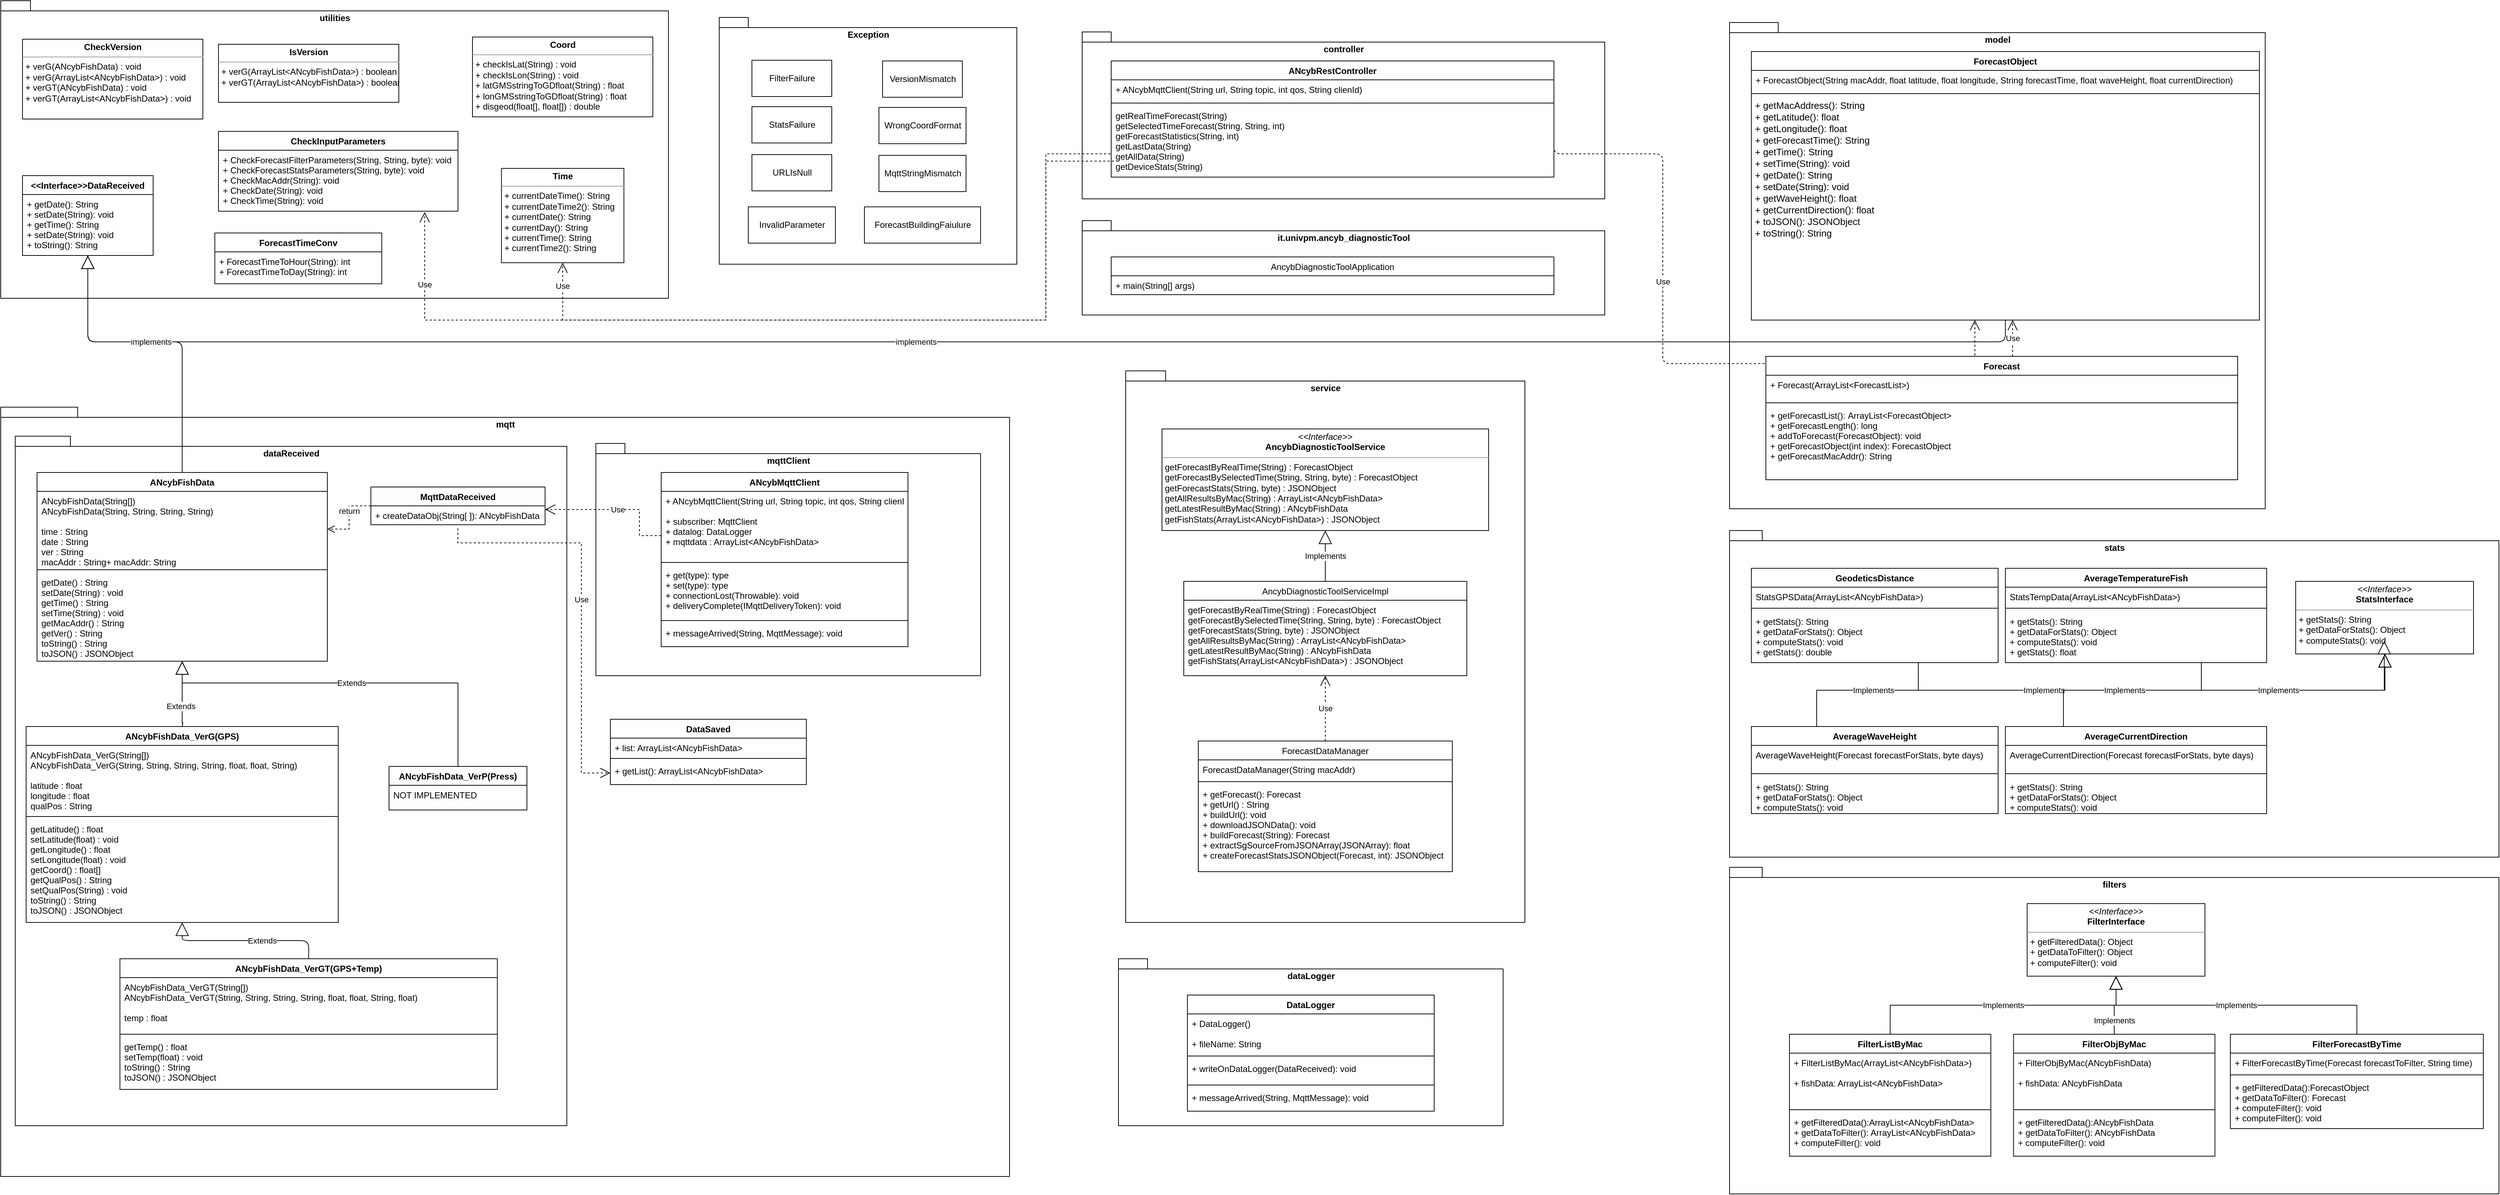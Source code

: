 <mxfile version="16.0.2" type="device"><diagram id="C5RBs43oDa-KdzZeNtuy" name="Page-1"><mxGraphModel dx="2324" dy="1165" grid="1" gridSize="10" guides="1" tooltips="1" connect="1" arrows="1" fold="1" page="1" pageScale="1" pageWidth="2336" pageHeight="1654" math="0" shadow="0"><root><mxCell id="WIyWlLk6GJQsqaUBKTNV-0"/><mxCell id="WIyWlLk6GJQsqaUBKTNV-1" parent="WIyWlLk6GJQsqaUBKTNV-0"/><mxCell id="9TTTzWUSUJf_JjZ-lox_-0" value="mqtt" style="shape=folder;fontStyle=1;spacingTop=10;tabWidth=40;tabHeight=14;tabPosition=left;html=1;align=center;verticalAlign=top;" parent="WIyWlLk6GJQsqaUBKTNV-1" vertex="1"><mxGeometry x="20" y="570" width="1390" height="1060" as="geometry"/></mxCell><mxCell id="3BHlE7sxE0ALU3HnH_fy-0" value="utilities" style="shape=folder;fontStyle=1;spacingTop=10;tabWidth=40;tabHeight=14;tabPosition=left;html=1;align=center;verticalAlign=top;" parent="WIyWlLk6GJQsqaUBKTNV-1" vertex="1"><mxGeometry x="20" y="10" width="920" height="410" as="geometry"/></mxCell><mxCell id="3BHlE7sxE0ALU3HnH_fy-8" value="dataReceived" style="shape=folder;fontStyle=1;spacingTop=10;tabWidth=40;tabHeight=14;tabPosition=left;html=1;align=center;verticalAlign=top;" parent="WIyWlLk6GJQsqaUBKTNV-1" vertex="1"><mxGeometry x="40" y="610" width="760" height="950" as="geometry"/></mxCell><mxCell id="3BHlE7sxE0ALU3HnH_fy-9" value="ANcybFishData_VerG(GPS)" style="swimlane;fontStyle=1;align=center;verticalAlign=top;childLayout=stackLayout;horizontal=1;startSize=26;horizontalStack=0;resizeParent=1;resizeParentMax=0;resizeLast=0;collapsible=1;marginBottom=0;" parent="WIyWlLk6GJQsqaUBKTNV-1" vertex="1"><mxGeometry x="55" y="1010" width="430" height="270" as="geometry"/></mxCell><mxCell id="3BHlE7sxE0ALU3HnH_fy-10" value="ANcybFishData_VerG(String[])&#10;ANcybFishData_VerG(String, String, String, String, float, float, String)&#10;&#10;latitude : float&#10;longitude : float&#10;qualPos : String" style="text;strokeColor=none;fillColor=none;align=left;verticalAlign=top;spacingLeft=4;spacingRight=4;overflow=hidden;rotatable=0;points=[[0,0.5],[1,0.5]];portConstraint=eastwest;" parent="3BHlE7sxE0ALU3HnH_fy-9" vertex="1"><mxGeometry y="26" width="430" height="94" as="geometry"/></mxCell><mxCell id="3BHlE7sxE0ALU3HnH_fy-11" value="" style="line;strokeWidth=1;fillColor=none;align=left;verticalAlign=middle;spacingTop=-1;spacingLeft=3;spacingRight=3;rotatable=0;labelPosition=right;points=[];portConstraint=eastwest;" parent="3BHlE7sxE0ALU3HnH_fy-9" vertex="1"><mxGeometry y="120" width="430" height="8" as="geometry"/></mxCell><mxCell id="3BHlE7sxE0ALU3HnH_fy-12" value="getLatitude() : float&#10;setLatitude(float) : void&#10;getLongitude() : float&#10;setLongitude(float) : void&#10;getCoord() : float[]&#10;getQualPos() : String&#10;setQualPos(String) : void&#10;toString() : String&#10;toJSON() : JSONObject" style="text;strokeColor=none;fillColor=none;align=left;verticalAlign=top;spacingLeft=4;spacingRight=4;overflow=hidden;rotatable=0;points=[[0,0.5],[1,0.5]];portConstraint=eastwest;" parent="3BHlE7sxE0ALU3HnH_fy-9" vertex="1"><mxGeometry y="128" width="430" height="142" as="geometry"/></mxCell><mxCell id="3BHlE7sxE0ALU3HnH_fy-20" value="Extends" style="endArrow=block;endSize=16;endFill=0;html=1;rounded=0;exitX=0.5;exitY=0;exitDx=0;exitDy=0;edgeStyle=orthogonalEdgeStyle;" parent="WIyWlLk6GJQsqaUBKTNV-1" source="3BHlE7sxE0ALU3HnH_fy-9" target="3BHlE7sxE0ALU3HnH_fy-15" edge="1"><mxGeometry x="-0.337" y="2" width="160" relative="1" as="geometry"><mxPoint x="330" y="830" as="sourcePoint"/><mxPoint x="490" y="830" as="targetPoint"/><mxPoint as="offset"/><Array as="points"><mxPoint x="271" y="1005"/><mxPoint x="270" y="1005"/></Array></mxGeometry></mxCell><mxCell id="3BHlE7sxE0ALU3HnH_fy-21" value="ANcybFishData_VerP(Press)" style="swimlane;fontStyle=1;align=center;verticalAlign=top;childLayout=stackLayout;horizontal=1;startSize=26;horizontalStack=0;resizeParent=1;resizeParentMax=0;resizeLast=0;collapsible=1;marginBottom=0;" parent="WIyWlLk6GJQsqaUBKTNV-1" vertex="1"><mxGeometry x="555" y="1065" width="190" height="60" as="geometry"/></mxCell><mxCell id="3BHlE7sxE0ALU3HnH_fy-22" value="NOT IMPLEMENTED" style="text;strokeColor=none;fillColor=none;align=left;verticalAlign=top;spacingLeft=4;spacingRight=4;overflow=hidden;rotatable=0;points=[[0,0.5],[1,0.5]];portConstraint=eastwest;" parent="3BHlE7sxE0ALU3HnH_fy-21" vertex="1"><mxGeometry y="26" width="190" height="34" as="geometry"/></mxCell><mxCell id="3BHlE7sxE0ALU3HnH_fy-26" value="mqttClient" style="shape=folder;fontStyle=1;spacingTop=10;tabWidth=40;tabHeight=14;tabPosition=left;html=1;align=center;verticalAlign=top;" parent="WIyWlLk6GJQsqaUBKTNV-1" vertex="1"><mxGeometry x="840" y="620" width="530" height="320" as="geometry"/></mxCell><mxCell id="3BHlE7sxE0ALU3HnH_fy-27" value="ANcybMqttClient" style="swimlane;fontStyle=1;align=center;verticalAlign=top;childLayout=stackLayout;horizontal=1;startSize=26;horizontalStack=0;resizeParent=1;resizeParentMax=0;resizeLast=0;collapsible=1;marginBottom=0;" parent="WIyWlLk6GJQsqaUBKTNV-1" vertex="1"><mxGeometry x="930" y="660" width="340" height="240" as="geometry"/></mxCell><mxCell id="3BHlE7sxE0ALU3HnH_fy-91" value="+ ANcybMqttClient(String url, String topic, int qos, String clienId)" style="text;strokeColor=none;fillColor=none;align=left;verticalAlign=top;spacingLeft=4;spacingRight=4;overflow=hidden;rotatable=0;points=[[0,0.5],[1,0.5]];portConstraint=eastwest;" parent="3BHlE7sxE0ALU3HnH_fy-27" vertex="1"><mxGeometry y="26" width="340" height="28" as="geometry"/></mxCell><mxCell id="3BHlE7sxE0ALU3HnH_fy-28" value="+ subscriber: MqttClient&#10;+ datalog: DataLogger&#10;+ mqttdata : ArrayList&lt;ANcybFishData&gt;" style="text;strokeColor=none;fillColor=none;align=left;verticalAlign=top;spacingLeft=4;spacingRight=4;overflow=hidden;rotatable=0;points=[[0,0.5],[1,0.5]];portConstraint=eastwest;" parent="3BHlE7sxE0ALU3HnH_fy-27" vertex="1"><mxGeometry y="54" width="340" height="66" as="geometry"/></mxCell><mxCell id="3BHlE7sxE0ALU3HnH_fy-29" value="" style="line;strokeWidth=1;fillColor=none;align=left;verticalAlign=middle;spacingTop=-1;spacingLeft=3;spacingRight=3;rotatable=0;labelPosition=right;points=[];portConstraint=eastwest;" parent="3BHlE7sxE0ALU3HnH_fy-27" vertex="1"><mxGeometry y="120" width="340" height="8" as="geometry"/></mxCell><mxCell id="3BHlE7sxE0ALU3HnH_fy-30" value="+ get(type): type&#10;+ set(type): type&#10;+ connectionLost(Throwable): void&#10;+ deliveryComplete(IMqttDeliveryToken): void" style="text;strokeColor=none;fillColor=none;align=left;verticalAlign=top;spacingLeft=4;spacingRight=4;overflow=hidden;rotatable=0;points=[[0,0.5],[1,0.5]];portConstraint=eastwest;" parent="3BHlE7sxE0ALU3HnH_fy-27" vertex="1"><mxGeometry y="128" width="340" height="72" as="geometry"/></mxCell><mxCell id="3BHlE7sxE0ALU3HnH_fy-89" value="" style="line;strokeWidth=1;fillColor=none;align=left;verticalAlign=middle;spacingTop=-1;spacingLeft=3;spacingRight=3;rotatable=0;labelPosition=right;points=[];portConstraint=eastwest;" parent="3BHlE7sxE0ALU3HnH_fy-27" vertex="1"><mxGeometry y="200" width="340" height="8" as="geometry"/></mxCell><mxCell id="3BHlE7sxE0ALU3HnH_fy-88" value="+ messageArrived(String, MqttMessage): void" style="text;strokeColor=none;fillColor=none;align=left;verticalAlign=top;spacingLeft=4;spacingRight=4;overflow=hidden;rotatable=0;points=[[0,0.5],[1,0.5]];portConstraint=eastwest;" parent="3BHlE7sxE0ALU3HnH_fy-27" vertex="1"><mxGeometry y="208" width="340" height="32" as="geometry"/></mxCell><mxCell id="3BHlE7sxE0ALU3HnH_fy-41" value="Extends" style="endArrow=block;endSize=16;endFill=0;html=1;rounded=0;exitX=0.5;exitY=0;exitDx=0;exitDy=0;edgeStyle=orthogonalEdgeStyle;jumpStyle=none;" parent="WIyWlLk6GJQsqaUBKTNV-1" source="3BHlE7sxE0ALU3HnH_fy-21" target="3BHlE7sxE0ALU3HnH_fy-15" edge="1"><mxGeometry width="160" relative="1" as="geometry"><mxPoint x="150" y="880" as="sourcePoint"/><mxPoint x="140" y="700" as="targetPoint"/><mxPoint as="offset"/><Array as="points"><mxPoint x="650" y="950"/><mxPoint x="270" y="950"/></Array></mxGeometry></mxCell><mxCell id="3BHlE7sxE0ALU3HnH_fy-51" value="MqttDataReceived" style="swimlane;fontStyle=1;align=center;verticalAlign=top;childLayout=stackLayout;horizontal=1;startSize=26;horizontalStack=0;resizeParent=1;resizeParentMax=0;resizeLast=0;collapsible=1;marginBottom=0;" parent="WIyWlLk6GJQsqaUBKTNV-1" vertex="1"><mxGeometry x="530" y="680" width="240" height="52" as="geometry"/></mxCell><mxCell id="3BHlE7sxE0ALU3HnH_fy-54" value="+ createDataObj(String[ ]): ANcybFishData" style="text;strokeColor=none;fillColor=none;align=left;verticalAlign=top;spacingLeft=4;spacingRight=4;overflow=hidden;rotatable=0;points=[[0,0.5],[1,0.5]];portConstraint=eastwest;" parent="3BHlE7sxE0ALU3HnH_fy-51" vertex="1"><mxGeometry y="26" width="240" height="26" as="geometry"/></mxCell><mxCell id="3BHlE7sxE0ALU3HnH_fy-64" value="return" style="html=1;verticalAlign=bottom;endArrow=open;dashed=1;endSize=8;rounded=0;jumpStyle=none;exitX=0;exitY=0.5;exitDx=0;exitDy=0;edgeStyle=orthogonalEdgeStyle;entryX=1;entryY=0.5;entryDx=0;entryDy=0;" parent="WIyWlLk6GJQsqaUBKTNV-1" source="3BHlE7sxE0ALU3HnH_fy-51" target="3BHlE7sxE0ALU3HnH_fy-16" edge="1"><mxGeometry relative="1" as="geometry"><mxPoint x="520" y="738" as="sourcePoint"/><mxPoint x="330" y="1060" as="targetPoint"/></mxGeometry></mxCell><mxCell id="3BHlE7sxE0ALU3HnH_fy-66" value="Use" style="endArrow=open;endSize=12;dashed=1;html=1;rounded=0;jumpStyle=none;exitX=0;exitY=0.5;exitDx=0;exitDy=0;edgeStyle=orthogonalEdgeStyle;" parent="WIyWlLk6GJQsqaUBKTNV-1" source="3BHlE7sxE0ALU3HnH_fy-28" target="3BHlE7sxE0ALU3HnH_fy-51" edge="1"><mxGeometry x="-0.02" width="160" relative="1" as="geometry"><mxPoint x="690" y="780" as="sourcePoint"/><mxPoint x="910" y="710" as="targetPoint"/><Array as="points"><mxPoint x="900" y="747"/><mxPoint x="900" y="711"/></Array><mxPoint as="offset"/></mxGeometry></mxCell><mxCell id="3BHlE7sxE0ALU3HnH_fy-90" value="dataLogger" style="shape=folder;fontStyle=1;spacingTop=10;tabWidth=40;tabHeight=14;tabPosition=left;html=1;align=center;verticalAlign=top;" parent="WIyWlLk6GJQsqaUBKTNV-1" vertex="1"><mxGeometry x="1560" y="1330" width="530" height="230" as="geometry"/></mxCell><mxCell id="3BHlE7sxE0ALU3HnH_fy-95" value="Exception" style="shape=folder;fontStyle=1;spacingTop=10;tabWidth=40;tabHeight=14;tabPosition=left;html=1;align=center;verticalAlign=top;" parent="WIyWlLk6GJQsqaUBKTNV-1" vertex="1"><mxGeometry x="1010" y="33" width="410" height="340" as="geometry"/></mxCell><mxCell id="3BHlE7sxE0ALU3HnH_fy-96" value="DataLogger" style="swimlane;fontStyle=1;align=center;verticalAlign=top;childLayout=stackLayout;horizontal=1;startSize=26;horizontalStack=0;resizeParent=1;resizeParentMax=0;resizeLast=0;collapsible=1;marginBottom=0;" parent="WIyWlLk6GJQsqaUBKTNV-1" vertex="1"><mxGeometry x="1655" y="1380" width="340" height="160" as="geometry"/></mxCell><mxCell id="3BHlE7sxE0ALU3HnH_fy-97" value="+ DataLogger()&#10;&#10;+ fileName: String" style="text;strokeColor=none;fillColor=none;align=left;verticalAlign=top;spacingLeft=4;spacingRight=4;overflow=hidden;rotatable=0;points=[[0,0.5],[1,0.5]];portConstraint=eastwest;" parent="3BHlE7sxE0ALU3HnH_fy-96" vertex="1"><mxGeometry y="26" width="340" height="54" as="geometry"/></mxCell><mxCell id="3BHlE7sxE0ALU3HnH_fy-103" value="" style="line;strokeWidth=1;fillColor=none;align=left;verticalAlign=middle;spacingTop=-1;spacingLeft=3;spacingRight=3;rotatable=0;labelPosition=right;points=[];portConstraint=eastwest;" parent="3BHlE7sxE0ALU3HnH_fy-96" vertex="1"><mxGeometry y="80" width="340" height="8" as="geometry"/></mxCell><mxCell id="3BHlE7sxE0ALU3HnH_fy-100" value="+ writeOnDataLogger(DataReceived): void" style="text;strokeColor=none;fillColor=none;align=left;verticalAlign=top;spacingLeft=4;spacingRight=4;overflow=hidden;rotatable=0;points=[[0,0.5],[1,0.5]];portConstraint=eastwest;" parent="3BHlE7sxE0ALU3HnH_fy-96" vertex="1"><mxGeometry y="88" width="340" height="32" as="geometry"/></mxCell><mxCell id="3BHlE7sxE0ALU3HnH_fy-101" value="" style="line;strokeWidth=1;fillColor=none;align=left;verticalAlign=middle;spacingTop=-1;spacingLeft=3;spacingRight=3;rotatable=0;labelPosition=right;points=[];portConstraint=eastwest;" parent="3BHlE7sxE0ALU3HnH_fy-96" vertex="1"><mxGeometry y="120" width="340" height="8" as="geometry"/></mxCell><mxCell id="3BHlE7sxE0ALU3HnH_fy-102" value="+ messageArrived(String, MqttMessage): void" style="text;strokeColor=none;fillColor=none;align=left;verticalAlign=top;spacingLeft=4;spacingRight=4;overflow=hidden;rotatable=0;points=[[0,0.5],[1,0.5]];portConstraint=eastwest;" parent="3BHlE7sxE0ALU3HnH_fy-96" vertex="1"><mxGeometry y="128" width="340" height="32" as="geometry"/></mxCell><mxCell id="3BHlE7sxE0ALU3HnH_fy-113" value="controller" style="shape=folder;fontStyle=1;spacingTop=10;tabWidth=40;tabHeight=14;tabPosition=left;html=1;align=center;verticalAlign=top;" parent="WIyWlLk6GJQsqaUBKTNV-1" vertex="1"><mxGeometry x="1510" y="53" width="720" height="230" as="geometry"/></mxCell><mxCell id="3BHlE7sxE0ALU3HnH_fy-114" value="model" style="shape=folder;fontStyle=1;spacingTop=10;tabWidth=40;tabHeight=14;tabPosition=left;html=1;align=center;verticalAlign=top;" parent="WIyWlLk6GJQsqaUBKTNV-1" vertex="1"><mxGeometry x="2402" y="40" width="738" height="670" as="geometry"/></mxCell><mxCell id="3BHlE7sxE0ALU3HnH_fy-36" value="ANcybFishData_VerGT(GPS+Temp)" style="swimlane;fontStyle=1;align=center;verticalAlign=top;childLayout=stackLayout;horizontal=1;startSize=26;horizontalStack=0;resizeParent=1;resizeParentMax=0;resizeLast=0;collapsible=1;marginBottom=0;" parent="WIyWlLk6GJQsqaUBKTNV-1" vertex="1"><mxGeometry x="184.25" y="1330" width="520" height="180" as="geometry"/></mxCell><mxCell id="3BHlE7sxE0ALU3HnH_fy-37" value="ANcybFishData_VerGT(String[])&#10;ANcybFishData_VerGT(String, String, String, String, float, float, String, float)&#10;&#10;temp : float" style="text;strokeColor=none;fillColor=none;align=left;verticalAlign=top;spacingLeft=4;spacingRight=4;overflow=hidden;rotatable=0;points=[[0,0.5],[1,0.5]];portConstraint=eastwest;" parent="3BHlE7sxE0ALU3HnH_fy-36" vertex="1"><mxGeometry y="26" width="520" height="74" as="geometry"/></mxCell><mxCell id="3BHlE7sxE0ALU3HnH_fy-38" value="" style="line;strokeWidth=1;fillColor=none;align=left;verticalAlign=middle;spacingTop=-1;spacingLeft=3;spacingRight=3;rotatable=0;labelPosition=right;points=[];portConstraint=eastwest;" parent="3BHlE7sxE0ALU3HnH_fy-36" vertex="1"><mxGeometry y="100" width="520" height="8" as="geometry"/></mxCell><mxCell id="3BHlE7sxE0ALU3HnH_fy-39" value="getTemp() : float&#10;setTemp(float) : void&#10;toString() : String&#10;toJSON() : JSONObject" style="text;strokeColor=none;fillColor=none;align=left;verticalAlign=top;spacingLeft=4;spacingRight=4;overflow=hidden;rotatable=0;points=[[0,0.5],[1,0.5]];portConstraint=eastwest;" parent="3BHlE7sxE0ALU3HnH_fy-36" vertex="1"><mxGeometry y="108" width="520" height="72" as="geometry"/></mxCell><mxCell id="isNRoNqo-K9MIMpgRt4Y-5" value="Extends" style="endArrow=block;endSize=16;endFill=0;html=1;rounded=1;sketch=0;exitX=0.5;exitY=0;exitDx=0;exitDy=0;edgeStyle=orthogonalEdgeStyle;" parent="WIyWlLk6GJQsqaUBKTNV-1" source="3BHlE7sxE0ALU3HnH_fy-36" target="3BHlE7sxE0ALU3HnH_fy-9" edge="1"><mxGeometry x="-0.2" width="160" relative="1" as="geometry"><mxPoint x="620" y="1440" as="sourcePoint"/><mxPoint x="150" y="1320" as="targetPoint"/><mxPoint as="offset"/></mxGeometry></mxCell><mxCell id="isNRoNqo-K9MIMpgRt4Y-6" value="ANcybRestController" style="swimlane;fontStyle=1;align=center;verticalAlign=top;childLayout=stackLayout;horizontal=1;startSize=26;horizontalStack=0;resizeParent=1;resizeParentMax=0;resizeLast=0;collapsible=1;marginBottom=0;" parent="WIyWlLk6GJQsqaUBKTNV-1" vertex="1"><mxGeometry x="1550" y="93" width="610" height="160" as="geometry"/></mxCell><mxCell id="isNRoNqo-K9MIMpgRt4Y-7" value="+ ANcybMqttClient(String url, String topic, int qos, String clienId)" style="text;strokeColor=none;fillColor=none;align=left;verticalAlign=top;spacingLeft=4;spacingRight=4;overflow=hidden;rotatable=0;points=[[0,0.5],[1,0.5]];portConstraint=eastwest;" parent="isNRoNqo-K9MIMpgRt4Y-6" vertex="1"><mxGeometry y="26" width="610" height="28" as="geometry"/></mxCell><mxCell id="isNRoNqo-K9MIMpgRt4Y-9" value="" style="line;strokeWidth=1;fillColor=none;align=left;verticalAlign=middle;spacingTop=-1;spacingLeft=3;spacingRight=3;rotatable=0;labelPosition=right;points=[];portConstraint=eastwest;" parent="isNRoNqo-K9MIMpgRt4Y-6" vertex="1"><mxGeometry y="54" width="610" height="8" as="geometry"/></mxCell><mxCell id="isNRoNqo-K9MIMpgRt4Y-10" value="getRealTimeForecast(String)&#10;getSelectedTimeForecast(String, String, int)&#10;getForecastStatistics(String, int)&#10;getLastData(String)&#10;getAllData(String)&#10;getDeviceStats(String)" style="text;strokeColor=none;fillColor=none;align=left;verticalAlign=top;spacingLeft=4;spacingRight=4;overflow=hidden;rotatable=0;points=[[0,0.5],[1,0.5]];portConstraint=eastwest;" parent="isNRoNqo-K9MIMpgRt4Y-6" vertex="1"><mxGeometry y="62" width="610" height="98" as="geometry"/></mxCell><mxCell id="isNRoNqo-K9MIMpgRt4Y-15" value="ForecastObject" style="swimlane;fontStyle=1;align=center;verticalAlign=top;childLayout=stackLayout;horizontal=1;startSize=26;horizontalStack=0;resizeParent=1;resizeParentMax=0;resizeLast=0;collapsible=1;marginBottom=0;" parent="WIyWlLk6GJQsqaUBKTNV-1" vertex="1"><mxGeometry x="2432" y="80" width="700" height="370" as="geometry"/></mxCell><mxCell id="isNRoNqo-K9MIMpgRt4Y-16" value="+ ForecastObject(String macAddr, float latitude, float longitude, String forecastTime, float waveHeight, float currentDirection)" style="text;strokeColor=none;fillColor=none;align=left;verticalAlign=top;spacingLeft=4;spacingRight=4;overflow=hidden;rotatable=0;points=[[0,0.5],[1,0.5]];portConstraint=eastwest;" parent="isNRoNqo-K9MIMpgRt4Y-15" vertex="1"><mxGeometry y="26" width="700" height="28" as="geometry"/></mxCell><mxCell id="isNRoNqo-K9MIMpgRt4Y-17" value="" style="line;strokeWidth=1;fillColor=none;align=left;verticalAlign=middle;spacingTop=-1;spacingLeft=3;spacingRight=3;rotatable=0;labelPosition=right;points=[];portConstraint=eastwest;" parent="isNRoNqo-K9MIMpgRt4Y-15" vertex="1"><mxGeometry y="54" width="700" height="8" as="geometry"/></mxCell><mxCell id="isNRoNqo-K9MIMpgRt4Y-18" value="+ getMacAddress(): String&#10;+ getLatitude(): float&#10;+ getLongitude(): float&#10;+ getForecastTime(): String&#10;+ getTime(): String&#10;+ setTime(String): void&#10;+ getDate(): String&#10;+ setDate(String): void&#10;+ getWaveHeight(): float&#10;+ getCurrentDirection(): float&#10;+ toJSON(): JSONObject&#10;+ toString(): String&#10;" style="text;strokeColor=none;fillColor=none;align=left;verticalAlign=top;spacingLeft=4;spacingRight=4;overflow=hidden;rotatable=0;points=[[0,0.5],[1,0.5]];portConstraint=eastwest;fontSize=13;spacing=1;spacingBottom=0;spacingTop=-1;" parent="isNRoNqo-K9MIMpgRt4Y-15" vertex="1"><mxGeometry y="62" width="700" height="308" as="geometry"/></mxCell><mxCell id="isNRoNqo-K9MIMpgRt4Y-29" value="Use" style="endArrow=open;endSize=12;dashed=1;html=1;rounded=1;sketch=0;edgeStyle=orthogonalEdgeStyle;exitX=1;exitY=0.5;exitDx=0;exitDy=0;" parent="WIyWlLk6GJQsqaUBKTNV-1" source="isNRoNqo-K9MIMpgRt4Y-10" target="isNRoNqo-K9MIMpgRt4Y-15" edge="1"><mxGeometry x="-0.276" width="160" relative="1" as="geometry"><mxPoint x="2280" y="200" as="sourcePoint"/><mxPoint x="2616" y="-70" as="targetPoint"/><Array as="points"><mxPoint x="2310" y="221"/><mxPoint x="2310" y="510"/><mxPoint x="2740" y="510"/></Array><mxPoint as="offset"/></mxGeometry></mxCell><mxCell id="isNRoNqo-K9MIMpgRt4Y-31" value="&lt;p style=&quot;margin: 0px ; margin-top: 4px ; text-align: center&quot;&gt;&lt;b&gt;CheckVersion&lt;/b&gt;&lt;br&gt;&lt;/p&gt;&lt;hr size=&quot;1&quot;&gt;&lt;p style=&quot;margin: 0px ; margin-left: 4px&quot;&gt;&lt;/p&gt;&lt;p style=&quot;margin: 0px ; margin-left: 4px&quot;&gt;+ verG(ANcybFishData) : void&lt;/p&gt;&lt;p style=&quot;margin: 0px ; margin-left: 4px&quot;&gt;+ verG(ArrayList&amp;lt;ANcybFishData&amp;gt;) : void&lt;/p&gt;&lt;p style=&quot;margin: 0px ; margin-left: 4px&quot;&gt;&lt;span&gt;+ verGT(ANcybFishData) : void&lt;/span&gt;&lt;/p&gt;&lt;p style=&quot;margin: 0px ; margin-left: 4px&quot;&gt;+ verGT(ArrayList&amp;lt;ANcybFishData&amp;gt;) : void&lt;/p&gt;" style="verticalAlign=top;align=left;overflow=fill;fontSize=12;fontFamily=Helvetica;html=1;rounded=0;sketch=0;" parent="WIyWlLk6GJQsqaUBKTNV-1" vertex="1"><mxGeometry x="50" y="63" width="248.5" height="110" as="geometry"/></mxCell><mxCell id="isNRoNqo-K9MIMpgRt4Y-34" value="Forecast" style="swimlane;fontStyle=1;align=center;verticalAlign=top;childLayout=stackLayout;horizontal=1;startSize=26;horizontalStack=0;resizeParent=1;resizeParentMax=0;resizeLast=0;collapsible=1;marginBottom=0;rounded=0;sketch=0;" parent="WIyWlLk6GJQsqaUBKTNV-1" vertex="1"><mxGeometry x="2452" y="500" width="650" height="170" as="geometry"/></mxCell><mxCell id="isNRoNqo-K9MIMpgRt4Y-35" value="+ Forecast(ArrayList&lt;ForecastList&gt;)&#10;" style="text;strokeColor=none;fillColor=none;align=left;verticalAlign=top;spacingLeft=4;spacingRight=4;overflow=hidden;rotatable=0;points=[[0,0.5],[1,0.5]];portConstraint=eastwest;rounded=0;sketch=0;" parent="isNRoNqo-K9MIMpgRt4Y-34" vertex="1"><mxGeometry y="26" width="650" height="34" as="geometry"/></mxCell><mxCell id="isNRoNqo-K9MIMpgRt4Y-36" value="" style="line;strokeWidth=1;fillColor=none;align=left;verticalAlign=middle;spacingTop=-1;spacingLeft=3;spacingRight=3;rotatable=0;labelPosition=right;points=[];portConstraint=eastwest;rounded=0;sketch=0;" parent="isNRoNqo-K9MIMpgRt4Y-34" vertex="1"><mxGeometry y="60" width="650" height="8" as="geometry"/></mxCell><mxCell id="isNRoNqo-K9MIMpgRt4Y-37" value="+ getForecastList(): ArrayList&lt;ForecastObject&gt;&#10;+ getForecastLength(): long&#10;+ addToForecast(ForecastObject): void&#10;+ getForecastObject(int index): ForecastObject&#10;+ getForecastMacAddr(): String" style="text;strokeColor=none;fillColor=none;align=left;verticalAlign=top;spacingLeft=4;spacingRight=4;overflow=hidden;rotatable=0;points=[[0,0.5],[1,0.5]];portConstraint=eastwest;rounded=0;sketch=0;" parent="isNRoNqo-K9MIMpgRt4Y-34" vertex="1"><mxGeometry y="68" width="650" height="102" as="geometry"/></mxCell><mxCell id="isNRoNqo-K9MIMpgRt4Y-38" value="filters" style="shape=folder;fontStyle=1;spacingTop=10;tabWidth=40;tabHeight=14;tabPosition=left;html=1;align=center;verticalAlign=top;" parent="WIyWlLk6GJQsqaUBKTNV-1" vertex="1"><mxGeometry x="2402" y="1204" width="1060" height="450" as="geometry"/></mxCell><mxCell id="RA5aEVkmyOFDF_g9N0md-14" value="Extends" style="endArrow=block;endSize=16;endFill=0;html=1;rounded=1;sketch=0;edgeStyle=orthogonalEdgeStyle;entryX=0.5;entryY=1;entryDx=0;entryDy=0;exitX=0.551;exitY=0.018;exitDx=0;exitDy=0;exitPerimeter=0;" parent="WIyWlLk6GJQsqaUBKTNV-1" edge="1"><mxGeometry x="-0.345" width="160" relative="1" as="geometry"><mxPoint x="2578.73" y="971.44" as="sourcePoint"/><mxPoint x="3077" y="900" as="targetPoint"/><Array as="points"><mxPoint x="2844" y="940"/><mxPoint x="3077" y="940"/></Array><mxPoint as="offset"/></mxGeometry></mxCell><mxCell id="isNRoNqo-K9MIMpgRt4Y-41" value="stats" style="shape=folder;fontStyle=1;spacingTop=10;tabWidth=40;tabHeight=14;tabPosition=left;html=1;align=center;verticalAlign=top;" parent="WIyWlLk6GJQsqaUBKTNV-1" vertex="1"><mxGeometry x="2402" y="740" width="1060" height="450" as="geometry"/></mxCell><mxCell id="VaMENrB3MKc0odFTqjPw-0" value="service" style="shape=folder;fontStyle=1;spacingTop=10;tabWidth=40;tabHeight=14;tabPosition=left;html=1;align=center;verticalAlign=top;" parent="WIyWlLk6GJQsqaUBKTNV-1" vertex="1"><mxGeometry x="1570" y="520" width="550" height="760" as="geometry"/></mxCell><mxCell id="hj5ngC77WGNCJNdUPFqx-2" value="AncybDiagnosticToolServiceImpl" style="swimlane;fontStyle=0;align=center;verticalAlign=top;childLayout=stackLayout;horizontal=1;startSize=26;horizontalStack=0;resizeParent=1;resizeParentMax=0;resizeLast=0;collapsible=1;marginBottom=0;" parent="WIyWlLk6GJQsqaUBKTNV-1" vertex="1"><mxGeometry x="1650" y="810" width="390" height="130" as="geometry"/></mxCell><mxCell id="hj5ngC77WGNCJNdUPFqx-3" value="getForecastByRealTime(String) : ForecastObject&#10;getForecastBySelectedTime(String, String, byte) : ForecastObject&#10;getForecastStats(String, byte) : JSONObject&#10;getAllResultsByMac(String) : ArrayList&lt;ANcybFishData&gt;&#10;getLatestResultByMac(String) : ANcybFishData&#10;getFishStats(ArrayList&lt;ANcybFishData&gt;) : JSONObject" style="text;strokeColor=none;fillColor=none;align=left;verticalAlign=top;spacingLeft=4;spacingRight=4;overflow=hidden;rotatable=0;points=[[0,0.5],[1,0.5]];portConstraint=eastwest;" parent="hj5ngC77WGNCJNdUPFqx-2" vertex="1"><mxGeometry y="26" width="390" height="104" as="geometry"/></mxCell><mxCell id="9sARwrWTkd8ZfWDxSj1S-6" value="ForecastDataManager" style="swimlane;fontStyle=0;align=center;verticalAlign=top;childLayout=stackLayout;horizontal=1;startSize=26;horizontalStack=0;resizeParent=1;resizeParentMax=0;resizeLast=0;collapsible=1;marginBottom=0;" parent="WIyWlLk6GJQsqaUBKTNV-1" vertex="1"><mxGeometry x="1670" y="1030" width="350" height="180" as="geometry"/></mxCell><mxCell id="9sARwrWTkd8ZfWDxSj1S-7" value="ForecastDataManager(String macAddr)" style="text;strokeColor=none;fillColor=none;align=left;verticalAlign=top;spacingLeft=4;spacingRight=4;overflow=hidden;rotatable=0;points=[[0,0.5],[1,0.5]];portConstraint=eastwest;" parent="9sARwrWTkd8ZfWDxSj1S-6" vertex="1"><mxGeometry y="26" width="350" height="26" as="geometry"/></mxCell><mxCell id="9sARwrWTkd8ZfWDxSj1S-8" value="" style="line;strokeWidth=1;fillColor=none;align=left;verticalAlign=middle;spacingTop=-1;spacingLeft=3;spacingRight=3;rotatable=0;labelPosition=right;points=[];portConstraint=eastwest;" parent="9sARwrWTkd8ZfWDxSj1S-6" vertex="1"><mxGeometry y="52" width="350" height="8" as="geometry"/></mxCell><mxCell id="9sARwrWTkd8ZfWDxSj1S-9" value="+ getForecast(): Forecast&#10;+ getUrl() : String&#10;+ buildUrl(): void&#10;+ downloadJSONData(): void&#10;+ buildForecast(String): Forecast&#10;+ extractSgSourceFromJSONArray(JSONArray): float&#10;+ createForecastStatsJSONObject(Forecast, int): JSONObject" style="text;strokeColor=none;fillColor=none;align=left;verticalAlign=top;spacingLeft=4;spacingRight=4;overflow=hidden;rotatable=0;points=[[0,0.5],[1,0.5]];portConstraint=eastwest;" parent="9sARwrWTkd8ZfWDxSj1S-6" vertex="1"><mxGeometry y="60" width="350" height="120" as="geometry"/></mxCell><mxCell id="9sARwrWTkd8ZfWDxSj1S-30" value="FilterForecastByTime" style="swimlane;fontStyle=1;align=center;verticalAlign=top;childLayout=stackLayout;horizontal=1;startSize=26;horizontalStack=0;resizeParent=1;resizeParentMax=0;resizeLast=0;collapsible=1;marginBottom=0;" parent="WIyWlLk6GJQsqaUBKTNV-1" vertex="1"><mxGeometry x="3092" y="1434" width="348.5" height="130" as="geometry"/></mxCell><mxCell id="9sARwrWTkd8ZfWDxSj1S-31" value="+ FilterForecastByTime(Forecast forecastToFilter, String time)" style="text;strokeColor=none;fillColor=none;align=left;verticalAlign=top;spacingLeft=4;spacingRight=4;overflow=hidden;rotatable=0;points=[[0,0.5],[1,0.5]];portConstraint=eastwest;" parent="9sARwrWTkd8ZfWDxSj1S-30" vertex="1"><mxGeometry y="26" width="348.5" height="26" as="geometry"/></mxCell><mxCell id="9sARwrWTkd8ZfWDxSj1S-32" value="" style="line;strokeWidth=1;fillColor=none;align=left;verticalAlign=middle;spacingTop=-1;spacingLeft=3;spacingRight=3;rotatable=0;labelPosition=right;points=[];portConstraint=eastwest;" parent="9sARwrWTkd8ZfWDxSj1S-30" vertex="1"><mxGeometry y="52" width="348.5" height="8" as="geometry"/></mxCell><mxCell id="9sARwrWTkd8ZfWDxSj1S-33" value="+ getFilteredData():ForecastObject&#10;+ getDataToFilter(): Forecast&#10;+ computeFilter(): void&#10;+ computeFilter(): void&#10;" style="text;strokeColor=none;fillColor=none;align=left;verticalAlign=top;spacingLeft=4;spacingRight=4;overflow=hidden;rotatable=0;points=[[0,0.5],[1,0.5]];portConstraint=eastwest;" parent="9sARwrWTkd8ZfWDxSj1S-30" vertex="1"><mxGeometry y="60" width="348.5" height="70" as="geometry"/></mxCell><mxCell id="9t7Qjf59RrQKLD498II--0" value="&lt;p style=&quot;margin: 0px ; margin-top: 4px ; text-align: center&quot;&gt;&lt;i&gt;&amp;lt;&amp;lt;Interface&amp;gt;&amp;gt;&lt;/i&gt;&lt;br&gt;&lt;b&gt;FilterInterface&lt;/b&gt;&lt;/p&gt;&lt;hr size=&quot;1&quot;&gt;&lt;p style=&quot;margin: 0px ; margin-left: 4px&quot;&gt;+ getFilteredData(): Object&lt;br&gt;+ getDataToFilter(): Object&lt;/p&gt;&lt;p style=&quot;margin: 0px ; margin-left: 4px&quot;&gt;&lt;span&gt;+ computeFilter(): void&lt;/span&gt;&lt;/p&gt;&lt;p style=&quot;margin: 0px ; margin-left: 4px&quot;&gt;&lt;br&gt;&lt;/p&gt;" style="verticalAlign=top;align=left;overflow=fill;fontSize=12;fontFamily=Helvetica;html=1;" parent="WIyWlLk6GJQsqaUBKTNV-1" vertex="1"><mxGeometry x="2812" y="1254" width="245" height="100" as="geometry"/></mxCell><mxCell id="9t7Qjf59RrQKLD498II--10" value="FilterFailure" style="html=1;" parent="WIyWlLk6GJQsqaUBKTNV-1" vertex="1"><mxGeometry x="1055" y="92" width="110" height="50" as="geometry"/></mxCell><mxCell id="9t7Qjf59RrQKLD498II--11" value="StatsFailure" style="html=1;" parent="WIyWlLk6GJQsqaUBKTNV-1" vertex="1"><mxGeometry x="1055" y="156" width="110" height="50" as="geometry"/></mxCell><mxCell id="9t7Qjf59RrQKLD498II--12" value="URLIsNull" style="html=1;" parent="WIyWlLk6GJQsqaUBKTNV-1" vertex="1"><mxGeometry x="1055" y="222" width="110" height="50" as="geometry"/></mxCell><mxCell id="9t7Qjf59RrQKLD498II--14" value="FilterListByMac" style="swimlane;fontStyle=1;align=center;verticalAlign=top;childLayout=stackLayout;horizontal=1;startSize=26;horizontalStack=0;resizeParent=1;resizeParentMax=0;resizeLast=0;collapsible=1;marginBottom=0;" parent="WIyWlLk6GJQsqaUBKTNV-1" vertex="1"><mxGeometry x="2484.5" y="1434" width="277.5" height="168" as="geometry"/></mxCell><mxCell id="9t7Qjf59RrQKLD498II--15" value="+ FilterListByMac(ArrayList&lt;ANcybFishData&gt;)&#10;&#10;+ fishData: ArrayList&lt;ANcybFishData&gt;" style="text;strokeColor=none;fillColor=none;align=left;verticalAlign=top;spacingLeft=4;spacingRight=4;overflow=hidden;rotatable=0;points=[[0,0.5],[1,0.5]];portConstraint=eastwest;" parent="9t7Qjf59RrQKLD498II--14" vertex="1"><mxGeometry y="26" width="277.5" height="74" as="geometry"/></mxCell><mxCell id="9t7Qjf59RrQKLD498II--16" value="" style="line;strokeWidth=1;fillColor=none;align=left;verticalAlign=middle;spacingTop=-1;spacingLeft=3;spacingRight=3;rotatable=0;labelPosition=right;points=[];portConstraint=eastwest;" parent="9t7Qjf59RrQKLD498II--14" vertex="1"><mxGeometry y="100" width="277.5" height="8" as="geometry"/></mxCell><mxCell id="9t7Qjf59RrQKLD498II--17" value="+ getFilteredData():ArrayList&lt;ANcybFishData&gt;&#10;+ getDataToFilter(): ArrayList&lt;ANcybFishData&gt;&#10;+ computeFilter(): void&#10;" style="text;strokeColor=none;fillColor=none;align=left;verticalAlign=top;spacingLeft=4;spacingRight=4;overflow=hidden;rotatable=0;points=[[0,0.5],[1,0.5]];portConstraint=eastwest;" parent="9t7Qjf59RrQKLD498II--14" vertex="1"><mxGeometry y="108" width="277.5" height="60" as="geometry"/></mxCell><mxCell id="9t7Qjf59RrQKLD498II--18" value="Implements" style="endArrow=block;endSize=16;endFill=0;html=1;rounded=0;exitX=0.5;exitY=0;exitDx=0;exitDy=0;edgeStyle=orthogonalEdgeStyle;" parent="WIyWlLk6GJQsqaUBKTNV-1" source="9t7Qjf59RrQKLD498II--14" target="9t7Qjf59RrQKLD498II--0" edge="1"><mxGeometry width="160" relative="1" as="geometry"><mxPoint x="2920.75" y="1443" as="sourcePoint"/><mxPoint x="3017" y="1356" as="targetPoint"/><mxPoint as="offset"/></mxGeometry></mxCell><mxCell id="9t7Qjf59RrQKLD498II--9" value="Implements" style="endArrow=block;endSize=16;endFill=0;html=1;rounded=0;exitX=0.5;exitY=0;exitDx=0;exitDy=0;edgeStyle=orthogonalEdgeStyle;" parent="WIyWlLk6GJQsqaUBKTNV-1" source="9t7Qjf59RrQKLD498II--19" target="9t7Qjf59RrQKLD498II--0" edge="1"><mxGeometry x="-0.545" width="160" relative="1" as="geometry"><mxPoint x="2910.75" y="1433" as="sourcePoint"/><mxPoint x="2961" y="1473" as="targetPoint"/><mxPoint as="offset"/></mxGeometry></mxCell><mxCell id="9t7Qjf59RrQKLD498II--19" value="FilterObjByMac" style="swimlane;fontStyle=1;align=center;verticalAlign=top;childLayout=stackLayout;horizontal=1;startSize=26;horizontalStack=0;resizeParent=1;resizeParentMax=0;resizeLast=0;collapsible=1;marginBottom=0;" parent="WIyWlLk6GJQsqaUBKTNV-1" vertex="1"><mxGeometry x="2793.25" y="1434" width="277.5" height="168" as="geometry"/></mxCell><mxCell id="9t7Qjf59RrQKLD498II--20" value="+ FilterObjByMac(ANcybFishData)&#10;&#10;+ fishData: ANcybFishData" style="text;strokeColor=none;fillColor=none;align=left;verticalAlign=top;spacingLeft=4;spacingRight=4;overflow=hidden;rotatable=0;points=[[0,0.5],[1,0.5]];portConstraint=eastwest;" parent="9t7Qjf59RrQKLD498II--19" vertex="1"><mxGeometry y="26" width="277.5" height="74" as="geometry"/></mxCell><mxCell id="9t7Qjf59RrQKLD498II--21" value="" style="line;strokeWidth=1;fillColor=none;align=left;verticalAlign=middle;spacingTop=-1;spacingLeft=3;spacingRight=3;rotatable=0;labelPosition=right;points=[];portConstraint=eastwest;" parent="9t7Qjf59RrQKLD498II--19" vertex="1"><mxGeometry y="100" width="277.5" height="8" as="geometry"/></mxCell><mxCell id="9t7Qjf59RrQKLD498II--22" value="+ getFilteredData():ANcybFishData&#10;+ getDataToFilter(): ANcybFishData&#10;+ computeFilter(): void&#10;" style="text;strokeColor=none;fillColor=none;align=left;verticalAlign=top;spacingLeft=4;spacingRight=4;overflow=hidden;rotatable=0;points=[[0,0.5],[1,0.5]];portConstraint=eastwest;" parent="9t7Qjf59RrQKLD498II--19" vertex="1"><mxGeometry y="108" width="277.5" height="60" as="geometry"/></mxCell><mxCell id="ZY8YsOjmiNADlXckpwyr-2" value="Implements" style="endArrow=block;endSize=16;endFill=0;html=1;rounded=0;exitX=0.5;exitY=0;exitDx=0;exitDy=0;edgeStyle=orthogonalEdgeStyle;entryX=0.5;entryY=1;entryDx=0;entryDy=0;" parent="WIyWlLk6GJQsqaUBKTNV-1" source="9sARwrWTkd8ZfWDxSj1S-30" target="9t7Qjf59RrQKLD498II--0" edge="1"><mxGeometry width="160" relative="1" as="geometry"><mxPoint x="2930.75" y="1444" as="sourcePoint"/><mxPoint x="3002" y="1344" as="targetPoint"/><mxPoint as="offset"/><Array as="points"/></mxGeometry></mxCell><mxCell id="a0hvj_VKNeWpo2fESx3u-1" value="Use" style="endArrow=open;endSize=12;dashed=1;html=1;rounded=0;edgeStyle=orthogonalEdgeStyle;" parent="WIyWlLk6GJQsqaUBKTNV-1" target="isNRoNqo-K9MIMpgRt4Y-15" edge="1"><mxGeometry width="160" relative="1" as="geometry"><mxPoint x="2792" y="500" as="sourcePoint"/><mxPoint x="2832" y="460" as="targetPoint"/><Array as="points"><mxPoint x="2792" y="500"/></Array></mxGeometry></mxCell><mxCell id="a0hvj_VKNeWpo2fESx3u-2" value="ForecastTimeConv" style="swimlane;fontStyle=1;align=center;verticalAlign=top;childLayout=stackLayout;horizontal=1;startSize=26;horizontalStack=0;resizeParent=1;resizeParentMax=0;resizeLast=0;collapsible=1;marginBottom=0;" parent="WIyWlLk6GJQsqaUBKTNV-1" vertex="1"><mxGeometry x="315" y="330" width="230" height="70" as="geometry"/></mxCell><mxCell id="a0hvj_VKNeWpo2fESx3u-5" value="+ ForecastTimeToHour(String): int&#10;+ ForecastTimeToDay(String): int&#10;" style="text;strokeColor=none;fillColor=none;align=left;verticalAlign=top;spacingLeft=4;spacingRight=4;overflow=hidden;rotatable=0;points=[[0,0.5],[1,0.5]];portConstraint=eastwest;" parent="a0hvj_VKNeWpo2fESx3u-2" vertex="1"><mxGeometry y="26" width="230" height="44" as="geometry"/></mxCell><mxCell id="a0hvj_VKNeWpo2fESx3u-6" value="&lt;&lt;Interface&gt;&gt;DataReceived" style="swimlane;fontStyle=1;align=center;verticalAlign=top;childLayout=stackLayout;horizontal=1;startSize=26;horizontalStack=0;resizeParent=1;resizeParentMax=0;resizeLast=0;collapsible=1;marginBottom=0;" parent="WIyWlLk6GJQsqaUBKTNV-1" vertex="1"><mxGeometry x="50" y="251" width="180" height="110" as="geometry"/></mxCell><mxCell id="a0hvj_VKNeWpo2fESx3u-9" value="+ getDate(): String&#10;+ setDate(String): void&#10;+ getTime(): String&#10;+ setDate(String): void&#10;+ toString(): String" style="text;strokeColor=none;fillColor=none;align=left;verticalAlign=top;spacingLeft=4;spacingRight=4;overflow=hidden;rotatable=0;points=[[0,0.5],[1,0.5]];portConstraint=eastwest;" parent="a0hvj_VKNeWpo2fESx3u-6" vertex="1"><mxGeometry y="26" width="180" height="84" as="geometry"/></mxCell><mxCell id="a0hvj_VKNeWpo2fESx3u-12" value="&lt;p style=&quot;margin: 0px ; margin-top: 4px ; text-align: center&quot;&gt;&lt;i&gt;&amp;lt;&amp;lt;Interface&amp;gt;&amp;gt;&lt;/i&gt;&lt;br&gt;&lt;b&gt;StatsInterface&lt;/b&gt;&lt;/p&gt;&lt;hr size=&quot;1&quot;&gt;&lt;p style=&quot;margin: 0px ; margin-left: 4px&quot;&gt;+ getStats(): String&lt;br&gt;+ getDataForStats(): Object&lt;/p&gt;&lt;p style=&quot;margin: 0px ; margin-left: 4px&quot;&gt;+ computeStats(): void&lt;/p&gt;&lt;p style=&quot;margin: 0px ; margin-left: 4px&quot;&gt;&lt;br&gt;&lt;/p&gt;" style="verticalAlign=top;align=left;overflow=fill;fontSize=12;fontFamily=Helvetica;html=1;" parent="WIyWlLk6GJQsqaUBKTNV-1" vertex="1"><mxGeometry x="3182" y="810" width="245" height="100" as="geometry"/></mxCell><mxCell id="a0hvj_VKNeWpo2fESx3u-13" value="AverageWaveHeight" style="swimlane;fontStyle=1;align=center;verticalAlign=top;childLayout=stackLayout;horizontal=1;startSize=26;horizontalStack=0;resizeParent=1;resizeParentMax=0;resizeLast=0;collapsible=1;marginBottom=0;" parent="WIyWlLk6GJQsqaUBKTNV-1" vertex="1"><mxGeometry x="2432" y="1010" width="340" height="120" as="geometry"/></mxCell><mxCell id="a0hvj_VKNeWpo2fESx3u-14" value="AverageWaveHeight(Forecast forecastForStats, byte days)" style="text;strokeColor=none;fillColor=none;align=left;verticalAlign=top;spacingLeft=4;spacingRight=4;overflow=hidden;rotatable=0;points=[[0,0.5],[1,0.5]];portConstraint=eastwest;fontStyle=0" parent="a0hvj_VKNeWpo2fESx3u-13" vertex="1"><mxGeometry y="26" width="340" height="34" as="geometry"/></mxCell><mxCell id="a0hvj_VKNeWpo2fESx3u-15" value="" style="line;strokeWidth=1;fillColor=none;align=left;verticalAlign=middle;spacingTop=-1;spacingLeft=3;spacingRight=3;rotatable=0;labelPosition=right;points=[];portConstraint=eastwest;" parent="a0hvj_VKNeWpo2fESx3u-13" vertex="1"><mxGeometry y="60" width="340" height="10" as="geometry"/></mxCell><mxCell id="a0hvj_VKNeWpo2fESx3u-16" value="+ getStats(): String&#10;+ getDataForStats(): Object&#10;+ computeStats(): void" style="text;strokeColor=none;fillColor=none;align=left;verticalAlign=top;spacingLeft=4;spacingRight=4;overflow=hidden;rotatable=0;points=[[0,0.5],[1,0.5]];portConstraint=eastwest;" parent="a0hvj_VKNeWpo2fESx3u-13" vertex="1"><mxGeometry y="70" width="340" height="50" as="geometry"/></mxCell><mxCell id="a0hvj_VKNeWpo2fESx3u-19" value="AverageCurrentDirection" style="swimlane;fontStyle=1;align=center;verticalAlign=top;childLayout=stackLayout;horizontal=1;startSize=26;horizontalStack=0;resizeParent=1;resizeParentMax=0;resizeLast=0;collapsible=1;marginBottom=0;" parent="WIyWlLk6GJQsqaUBKTNV-1" vertex="1"><mxGeometry x="2782" y="1010" width="360" height="120" as="geometry"/></mxCell><mxCell id="a0hvj_VKNeWpo2fESx3u-20" value="AverageCurrentDirection(Forecast forecastForStats, byte days)" style="text;strokeColor=none;fillColor=none;align=left;verticalAlign=top;spacingLeft=4;spacingRight=4;overflow=hidden;rotatable=0;points=[[0,0.5],[1,0.5]];portConstraint=eastwest;fontStyle=0" parent="a0hvj_VKNeWpo2fESx3u-19" vertex="1"><mxGeometry y="26" width="360" height="34" as="geometry"/></mxCell><mxCell id="a0hvj_VKNeWpo2fESx3u-21" value="" style="line;strokeWidth=1;fillColor=none;align=left;verticalAlign=middle;spacingTop=-1;spacingLeft=3;spacingRight=3;rotatable=0;labelPosition=right;points=[];portConstraint=eastwest;" parent="a0hvj_VKNeWpo2fESx3u-19" vertex="1"><mxGeometry y="60" width="360" height="10" as="geometry"/></mxCell><mxCell id="a0hvj_VKNeWpo2fESx3u-22" value="+ getStats(): String&#10;+ getDataForStats(): Object&#10;+ computeStats(): void" style="text;strokeColor=none;fillColor=none;align=left;verticalAlign=top;spacingLeft=4;spacingRight=4;overflow=hidden;rotatable=0;points=[[0,0.5],[1,0.5]];portConstraint=eastwest;" parent="a0hvj_VKNeWpo2fESx3u-19" vertex="1"><mxGeometry y="70" width="360" height="50" as="geometry"/></mxCell><mxCell id="a0hvj_VKNeWpo2fESx3u-24" value="VersionMismatch" style="html=1;" parent="WIyWlLk6GJQsqaUBKTNV-1" vertex="1"><mxGeometry x="1235" y="93" width="110" height="50" as="geometry"/></mxCell><mxCell id="a0hvj_VKNeWpo2fESx3u-25" value="WrongCoordFormat" style="html=1;" parent="WIyWlLk6GJQsqaUBKTNV-1" vertex="1"><mxGeometry x="1230" y="157" width="120" height="50" as="geometry"/></mxCell><mxCell id="a0hvj_VKNeWpo2fESx3u-26" value="MqttStringMismatch" style="html=1;" parent="WIyWlLk6GJQsqaUBKTNV-1" vertex="1"><mxGeometry x="1230" y="223" width="120" height="50" as="geometry"/></mxCell><mxCell id="3BHlE7sxE0ALU3HnH_fy-15" value="ANcybFishData" style="swimlane;fontStyle=1;align=center;verticalAlign=top;childLayout=stackLayout;horizontal=1;startSize=26;horizontalStack=0;resizeParent=1;resizeParentMax=0;resizeLast=0;collapsible=1;marginBottom=0;" parent="WIyWlLk6GJQsqaUBKTNV-1" vertex="1"><mxGeometry x="70" y="660" width="400" height="260" as="geometry"/></mxCell><mxCell id="3BHlE7sxE0ALU3HnH_fy-16" value="ANcybFishData(String[])&#10;ANcybFishData(String, String, String, String)&#10;&#10;time : String&#10;date : String&#10;ver : String&#10;macAddr : String+ macAddr: String" style="text;strokeColor=none;fillColor=none;align=left;verticalAlign=top;spacingLeft=4;spacingRight=4;overflow=hidden;rotatable=0;points=[[0,0.5],[1,0.5]];portConstraint=eastwest;" parent="3BHlE7sxE0ALU3HnH_fy-15" vertex="1"><mxGeometry y="26" width="400" height="104" as="geometry"/></mxCell><mxCell id="3BHlE7sxE0ALU3HnH_fy-17" value="" style="line;strokeWidth=1;fillColor=none;align=left;verticalAlign=middle;spacingTop=-1;spacingLeft=3;spacingRight=3;rotatable=0;labelPosition=right;points=[];portConstraint=eastwest;" parent="3BHlE7sxE0ALU3HnH_fy-15" vertex="1"><mxGeometry y="130" width="400" height="8" as="geometry"/></mxCell><mxCell id="3BHlE7sxE0ALU3HnH_fy-18" value="getDate() : String&#10;setDate(String) : void&#10;getTime() : String&#10;setTime(String) : void&#10;getMacAddr() : String&#10;getVer() : String&#10;toString() : String&#10;toJSON() : JSONObject" style="text;strokeColor=none;fillColor=none;align=left;verticalAlign=top;spacingLeft=4;spacingRight=4;overflow=hidden;rotatable=0;points=[[0,0.5],[1,0.5]];portConstraint=eastwest;" parent="3BHlE7sxE0ALU3HnH_fy-15" vertex="1"><mxGeometry y="138" width="400" height="122" as="geometry"/></mxCell><mxCell id="9TTTzWUSUJf_JjZ-lox_-3" style="edgeStyle=orthogonalEdgeStyle;rounded=0;orthogonalLoop=1;jettySize=auto;html=1;exitX=1;exitY=0.5;exitDx=0;exitDy=0;" parent="3BHlE7sxE0ALU3HnH_fy-15" source="3BHlE7sxE0ALU3HnH_fy-16" target="3BHlE7sxE0ALU3HnH_fy-16" edge="1"><mxGeometry relative="1" as="geometry"/></mxCell><mxCell id="9TTTzWUSUJf_JjZ-lox_-5" value="&lt;p style=&quot;margin: 0px ; margin-top: 4px ; text-align: center&quot;&gt;&lt;b&gt;Time&lt;/b&gt;&lt;br&gt;&lt;/p&gt;&lt;hr size=&quot;1&quot;&gt;&lt;p style=&quot;margin: 0px ; margin-left: 4px&quot;&gt;&lt;/p&gt;&lt;p style=&quot;margin: 0px ; margin-left: 4px&quot;&gt;&lt;span&gt;+ currentDateTime(): String&lt;/span&gt;&lt;br&gt;&lt;/p&gt;&lt;p style=&quot;margin: 0px ; margin-left: 4px&quot;&gt;+ currentDateTime2&lt;span&gt;(): String&lt;/span&gt;&lt;/p&gt;&lt;p style=&quot;margin: 0px ; margin-left: 4px&quot;&gt;+ currentDate(): String&lt;/p&gt;&lt;p style=&quot;margin: 0px ; margin-left: 4px&quot;&gt;+ currentDay(): String&lt;br&gt;&lt;/p&gt;&lt;p style=&quot;margin: 0px ; margin-left: 4px&quot;&gt;+ currentTime(): String&lt;/p&gt;&lt;p style=&quot;margin: 0px ; margin-left: 4px&quot;&gt;+ currentTime2(): String&lt;br&gt;&lt;/p&gt;" style="verticalAlign=top;align=left;overflow=fill;fontSize=12;fontFamily=Helvetica;html=1;rounded=0;sketch=0;" parent="WIyWlLk6GJQsqaUBKTNV-1" vertex="1"><mxGeometry x="709.88" y="241" width="168.75" height="130" as="geometry"/></mxCell><mxCell id="9TTTzWUSUJf_JjZ-lox_-6" value="&lt;p style=&quot;margin: 0px ; margin-top: 4px ; text-align: center&quot;&gt;&lt;b&gt;IsVersion&lt;/b&gt;&lt;br&gt;&lt;/p&gt;&lt;hr size=&quot;1&quot;&gt;&lt;p style=&quot;margin: 0px ; margin-left: 4px&quot;&gt;&lt;/p&gt;&lt;p style=&quot;margin: 0px ; margin-left: 4px&quot;&gt;+ verG(ArrayList&amp;lt;ANcybFishData&amp;gt;) : boolean&lt;/p&gt;&lt;p style=&quot;margin: 0px ; margin-left: 4px&quot;&gt;+ verGT(ArrayList&amp;lt;ANcybFishData&amp;gt;) : boolean&lt;/p&gt;" style="verticalAlign=top;align=left;overflow=fill;fontSize=12;fontFamily=Helvetica;html=1;rounded=0;sketch=0;" parent="WIyWlLk6GJQsqaUBKTNV-1" vertex="1"><mxGeometry x="320" y="70" width="248.5" height="80" as="geometry"/></mxCell><mxCell id="9TTTzWUSUJf_JjZ-lox_-7" value="&lt;p style=&quot;margin: 0px ; margin-top: 4px ; text-align: center&quot;&gt;&lt;b&gt;Coord&lt;/b&gt;&lt;/p&gt;&lt;hr size=&quot;1&quot;&gt;&lt;p style=&quot;margin: 0px ; margin-left: 4px&quot;&gt;&lt;/p&gt;&lt;p style=&quot;margin: 0px ; margin-left: 4px&quot;&gt;+ checkIsLat(String) : void&lt;/p&gt;&lt;p style=&quot;margin: 0px ; margin-left: 4px&quot;&gt;&lt;span&gt;+ checkIsLon(String) : void&lt;/span&gt;&lt;/p&gt;&lt;p style=&quot;margin: 0px ; margin-left: 4px&quot;&gt;+ latGMSstringToGDfloat(String) : float&lt;/p&gt;&lt;p style=&quot;margin: 0px ; margin-left: 4px&quot;&gt;+ lonGMSstringToGDfloat(String) : float&lt;/p&gt;&lt;p style=&quot;margin: 0px ; margin-left: 4px&quot;&gt;+ disgeod(float[], float[]) : double&lt;/p&gt;" style="verticalAlign=top;align=left;overflow=fill;fontSize=12;fontFamily=Helvetica;html=1;rounded=0;sketch=0;" parent="WIyWlLk6GJQsqaUBKTNV-1" vertex="1"><mxGeometry x="670" y="60" width="248.5" height="110" as="geometry"/></mxCell><mxCell id="9TTTzWUSUJf_JjZ-lox_-13" value="GeodeticsDistance" style="swimlane;fontStyle=1;align=center;verticalAlign=top;childLayout=stackLayout;horizontal=1;startSize=26;horizontalStack=0;resizeParent=1;resizeParentMax=0;resizeLast=0;collapsible=1;marginBottom=0;" parent="WIyWlLk6GJQsqaUBKTNV-1" vertex="1"><mxGeometry x="2432" y="792" width="340" height="130" as="geometry"/></mxCell><mxCell id="9TTTzWUSUJf_JjZ-lox_-14" value="StatsGPSData(ArrayList&lt;ANcybFishData&gt;)" style="text;strokeColor=none;fillColor=none;align=left;verticalAlign=top;spacingLeft=4;spacingRight=4;overflow=hidden;rotatable=0;points=[[0,0.5],[1,0.5]];portConstraint=eastwest;fontStyle=0" parent="9TTTzWUSUJf_JjZ-lox_-13" vertex="1"><mxGeometry y="26" width="340" height="24" as="geometry"/></mxCell><mxCell id="9TTTzWUSUJf_JjZ-lox_-15" value="" style="line;strokeWidth=1;fillColor=none;align=left;verticalAlign=middle;spacingTop=-1;spacingLeft=3;spacingRight=3;rotatable=0;labelPosition=right;points=[];portConstraint=eastwest;" parent="9TTTzWUSUJf_JjZ-lox_-13" vertex="1"><mxGeometry y="50" width="340" height="10" as="geometry"/></mxCell><mxCell id="9TTTzWUSUJf_JjZ-lox_-16" value="+ getStats(): String&#10;+ getDataForStats(): Object&#10;+ computeStats(): void&#10;+ getStats(): double" style="text;strokeColor=none;fillColor=none;align=left;verticalAlign=top;spacingLeft=4;spacingRight=4;overflow=hidden;rotatable=0;points=[[0,0.5],[1,0.5]];portConstraint=eastwest;" parent="9TTTzWUSUJf_JjZ-lox_-13" vertex="1"><mxGeometry y="60" width="340" height="70" as="geometry"/></mxCell><mxCell id="9TTTzWUSUJf_JjZ-lox_-17" value="AverageTemperatureFish" style="swimlane;fontStyle=1;align=center;verticalAlign=top;childLayout=stackLayout;horizontal=1;startSize=26;horizontalStack=0;resizeParent=1;resizeParentMax=0;resizeLast=0;collapsible=1;marginBottom=0;" parent="WIyWlLk6GJQsqaUBKTNV-1" vertex="1"><mxGeometry x="2782" y="792" width="360" height="130" as="geometry"/></mxCell><mxCell id="9TTTzWUSUJf_JjZ-lox_-18" value="StatsTempData(ArrayList&lt;ANcybFishData&gt;)" style="text;strokeColor=none;fillColor=none;align=left;verticalAlign=top;spacingLeft=4;spacingRight=4;overflow=hidden;rotatable=0;points=[[0,0.5],[1,0.5]];portConstraint=eastwest;fontStyle=0" parent="9TTTzWUSUJf_JjZ-lox_-17" vertex="1"><mxGeometry y="26" width="360" height="24" as="geometry"/></mxCell><mxCell id="9TTTzWUSUJf_JjZ-lox_-19" value="" style="line;strokeWidth=1;fillColor=none;align=left;verticalAlign=middle;spacingTop=-1;spacingLeft=3;spacingRight=3;rotatable=0;labelPosition=right;points=[];portConstraint=eastwest;" parent="9TTTzWUSUJf_JjZ-lox_-17" vertex="1"><mxGeometry y="50" width="360" height="10" as="geometry"/></mxCell><mxCell id="9TTTzWUSUJf_JjZ-lox_-20" value="+ getStats(): String&#10;+ getDataForStats(): Object&#10;+ computeStats(): void&#10;+ getStats(): float" style="text;strokeColor=none;fillColor=none;align=left;verticalAlign=top;spacingLeft=4;spacingRight=4;overflow=hidden;rotatable=0;points=[[0,0.5],[1,0.5]];portConstraint=eastwest;" parent="9TTTzWUSUJf_JjZ-lox_-17" vertex="1"><mxGeometry y="60" width="360" height="70" as="geometry"/></mxCell><mxCell id="9TTTzWUSUJf_JjZ-lox_-24" value="Implements" style="endArrow=block;endSize=16;endFill=0;html=1;rounded=0;exitX=0.5;exitY=0;exitDx=0;exitDy=0;edgeStyle=orthogonalEdgeStyle;" parent="WIyWlLk6GJQsqaUBKTNV-1" source="a0hvj_VKNeWpo2fESx3u-13" target="a0hvj_VKNeWpo2fESx3u-12" edge="1"><mxGeometry x="-0.568" width="160" relative="1" as="geometry"><mxPoint x="2982" y="1040.0" as="sourcePoint"/><mxPoint x="3334.471" y="940.0" as="targetPoint"/><Array as="points"><mxPoint x="2522" y="1010"/><mxPoint x="2522" y="960"/><mxPoint x="3305" y="960"/></Array><mxPoint as="offset"/></mxGeometry></mxCell><mxCell id="9TTTzWUSUJf_JjZ-lox_-22" value="Implements" style="endArrow=block;endSize=16;endFill=0;html=1;rounded=0;edgeStyle=orthogonalEdgeStyle;" parent="WIyWlLk6GJQsqaUBKTNV-1" source="9TTTzWUSUJf_JjZ-lox_-16" edge="1"><mxGeometry x="-0.436" width="160" relative="1" as="geometry"><mxPoint x="2962" y="1002.0" as="sourcePoint"/><mxPoint x="3304.043" y="892" as="targetPoint"/><Array as="points"><mxPoint x="2662" y="960"/><mxPoint x="3304" y="960"/></Array><mxPoint as="offset"/></mxGeometry></mxCell><mxCell id="9TTTzWUSUJf_JjZ-lox_-21" value="Implements" style="endArrow=block;endSize=16;endFill=0;html=1;rounded=0;exitX=0.5;exitY=0;exitDx=0;exitDy=0;edgeStyle=orthogonalEdgeStyle;" parent="WIyWlLk6GJQsqaUBKTNV-1" source="a0hvj_VKNeWpo2fESx3u-19" target="a0hvj_VKNeWpo2fESx3u-12" edge="1"><mxGeometry x="-0.273" width="160" relative="1" as="geometry"><mxPoint x="2952" y="940" as="sourcePoint"/><mxPoint x="3112" y="940" as="targetPoint"/><Array as="points"><mxPoint x="2862" y="1010"/><mxPoint x="2862" y="960"/><mxPoint x="3305" y="960"/></Array><mxPoint as="offset"/></mxGeometry></mxCell><mxCell id="9TTTzWUSUJf_JjZ-lox_-23" value="Implements" style="endArrow=block;endSize=16;endFill=0;html=1;rounded=0;edgeStyle=orthogonalEdgeStyle;" parent="WIyWlLk6GJQsqaUBKTNV-1" source="9TTTzWUSUJf_JjZ-lox_-17" target="a0hvj_VKNeWpo2fESx3u-12" edge="1"><mxGeometry x="-0.159" width="160" relative="1" as="geometry"><mxPoint x="2972" y="1030.0" as="sourcePoint"/><mxPoint x="3324.471" y="930.0" as="targetPoint"/><Array as="points"><mxPoint x="3052" y="960"/><mxPoint x="3305" y="960"/></Array><mxPoint as="offset"/></mxGeometry></mxCell><mxCell id="a0hvj_VKNeWpo2fESx3u-10" value="implements" style="endArrow=block;endSize=16;endFill=0;html=1;rounded=1;sketch=0;edgeStyle=orthogonalEdgeStyle;" parent="WIyWlLk6GJQsqaUBKTNV-1" source="isNRoNqo-K9MIMpgRt4Y-15" target="a0hvj_VKNeWpo2fESx3u-6" edge="1"><mxGeometry x="0.097" width="160" relative="1" as="geometry"><mxPoint x="436" y="340" as="sourcePoint"/><mxPoint x="230" y="230" as="targetPoint"/><Array as="points"><mxPoint x="140" y="480"/></Array><mxPoint as="offset"/></mxGeometry></mxCell><mxCell id="isNRoNqo-K9MIMpgRt4Y-22" value="implements" style="endArrow=block;endSize=16;endFill=0;html=1;rounded=1;sketch=0;exitX=0.5;exitY=0;exitDx=0;exitDy=0;edgeStyle=orthogonalEdgeStyle;" parent="WIyWlLk6GJQsqaUBKTNV-1" source="3BHlE7sxE0ALU3HnH_fy-15" target="a0hvj_VKNeWpo2fESx3u-6" edge="1"><mxGeometry x="0.043" width="160" relative="1" as="geometry"><mxPoint x="300" y="600" as="sourcePoint"/><mxPoint x="165" y="180" as="targetPoint"/><Array as="points"><mxPoint x="270" y="480"/><mxPoint x="140" y="480"/></Array><mxPoint as="offset"/></mxGeometry></mxCell><mxCell id="gX1VOD-zQAHGmz13ViFd-0" value="&lt;p style=&quot;margin: 0px ; margin-top: 4px ; text-align: center&quot;&gt;&lt;i&gt;&amp;lt;&amp;lt;Interface&amp;gt;&amp;gt;&lt;/i&gt;&lt;br&gt;&lt;b&gt;AncybDiagnosticToolService&lt;/b&gt;&lt;/p&gt;&lt;hr size=&quot;1&quot;&gt;&lt;p style=&quot;margin: 0px ; margin-left: 4px&quot;&gt;getForecastByRealTime(String) : ForecastObject&lt;/p&gt;&lt;p style=&quot;margin: 0px ; margin-left: 4px&quot;&gt;getForecastBySelectedTime(String, String, byte) : ForecastObject&lt;/p&gt;&lt;p style=&quot;margin: 0px ; margin-left: 4px&quot;&gt;getForecastStats(String, byte) : JSONObject&lt;/p&gt;&lt;p style=&quot;margin: 0px ; margin-left: 4px&quot;&gt;getAllResultsByMac(String) : ArrayList&amp;lt;ANcybFishData&amp;gt;&lt;/p&gt;&lt;p style=&quot;margin: 0px ; margin-left: 4px&quot;&gt;getLatestResultByMac(String) : ANcybFishData&lt;/p&gt;&lt;p style=&quot;margin: 0px ; margin-left: 4px&quot;&gt;getFishStats(ArrayList&amp;lt;ANcybFishData&amp;gt;) : JSONObject&lt;/p&gt;" style="verticalAlign=top;align=left;overflow=fill;fontSize=12;fontFamily=Helvetica;html=1;" parent="WIyWlLk6GJQsqaUBKTNV-1" vertex="1"><mxGeometry x="1620" y="600" width="450" height="140" as="geometry"/></mxCell><mxCell id="gX1VOD-zQAHGmz13ViFd-1" value="Implements" style="endArrow=block;endSize=16;endFill=0;html=1;rounded=0;exitX=0.5;exitY=0;exitDx=0;exitDy=0;edgeStyle=orthogonalEdgeStyle;" parent="WIyWlLk6GJQsqaUBKTNV-1" source="hj5ngC77WGNCJNdUPFqx-2" target="gX1VOD-zQAHGmz13ViFd-0" edge="1"><mxGeometry width="160" relative="1" as="geometry"><mxPoint x="1670" y="760" as="sourcePoint"/><mxPoint x="1830" y="760" as="targetPoint"/></mxGeometry></mxCell><mxCell id="gX1VOD-zQAHGmz13ViFd-2" value="Use" style="endArrow=open;endSize=12;dashed=1;html=1;rounded=0;edgeStyle=orthogonalEdgeStyle;" parent="WIyWlLk6GJQsqaUBKTNV-1" source="9sARwrWTkd8ZfWDxSj1S-6" target="hj5ngC77WGNCJNdUPFqx-2" edge="1"><mxGeometry width="160" relative="1" as="geometry"><mxPoint x="1860" y="1100" as="sourcePoint"/><mxPoint x="1950" y="930" as="targetPoint"/></mxGeometry></mxCell><mxCell id="tfILkgMJeKtYWvE3Q6gu-0" value="InvalidParameter" style="html=1;" parent="WIyWlLk6GJQsqaUBKTNV-1" vertex="1"><mxGeometry x="1050" y="294" width="120" height="50" as="geometry"/></mxCell><mxCell id="tfILkgMJeKtYWvE3Q6gu-1" value="CheckInputParameters" style="swimlane;fontStyle=1;align=center;verticalAlign=top;childLayout=stackLayout;horizontal=1;startSize=26;horizontalStack=0;resizeParent=1;resizeParentMax=0;resizeLast=0;collapsible=1;marginBottom=0;" parent="WIyWlLk6GJQsqaUBKTNV-1" vertex="1"><mxGeometry x="320" y="190" width="330" height="110" as="geometry"/></mxCell><mxCell id="tfILkgMJeKtYWvE3Q6gu-2" value="+ CheckForecastFilterParameters(String, String, byte): void&#10;+ CheckForecastStatsParameters(String, byte): void&#10;+ CheckMacAddr(String): void&#10;+ CheckDate(String): void&#10;+ CheckTime(String): void&#10;" style="text;strokeColor=none;fillColor=none;align=left;verticalAlign=top;spacingLeft=4;spacingRight=4;overflow=hidden;rotatable=0;points=[[0,0.5],[1,0.5]];portConstraint=eastwest;" parent="tfILkgMJeKtYWvE3Q6gu-1" vertex="1"><mxGeometry y="26" width="330" height="84" as="geometry"/></mxCell><mxCell id="PTsnVdPI_akVAZItawe_-5" value="it.univpm.ancyb_diagnosticTool" style="shape=folder;fontStyle=1;spacingTop=10;tabWidth=40;tabHeight=14;tabPosition=left;html=1;align=center;verticalAlign=top;" parent="WIyWlLk6GJQsqaUBKTNV-1" vertex="1"><mxGeometry x="1510" y="313" width="720" height="130" as="geometry"/></mxCell><mxCell id="PTsnVdPI_akVAZItawe_-6" value="AncybDiagnosticToolApplication" style="swimlane;fontStyle=0;childLayout=stackLayout;horizontal=1;startSize=26;fillColor=none;horizontalStack=0;resizeParent=1;resizeParentMax=0;resizeLast=0;collapsible=1;marginBottom=0;" parent="WIyWlLk6GJQsqaUBKTNV-1" vertex="1"><mxGeometry x="1550" y="363" width="610" height="52" as="geometry"/></mxCell><mxCell id="PTsnVdPI_akVAZItawe_-7" value="+ main(String[] args)" style="text;strokeColor=none;fillColor=none;align=left;verticalAlign=top;spacingLeft=4;spacingRight=4;overflow=hidden;rotatable=0;points=[[0,0.5],[1,0.5]];portConstraint=eastwest;" parent="PTsnVdPI_akVAZItawe_-6" vertex="1"><mxGeometry y="26" width="610" height="26" as="geometry"/></mxCell><mxCell id="PTsnVdPI_akVAZItawe_-10" value="Use" style="endArrow=open;endSize=12;dashed=1;html=1;rounded=0;entryX=0.861;entryY=1.015;entryDx=0;entryDy=0;entryPerimeter=0;edgeStyle=orthogonalEdgeStyle;exitX=0;exitY=0.5;exitDx=0;exitDy=0;" parent="WIyWlLk6GJQsqaUBKTNV-1" source="isNRoNqo-K9MIMpgRt4Y-10" target="tfILkgMJeKtYWvE3Q6gu-2" edge="1"><mxGeometry x="0.851" width="160" relative="1" as="geometry"><mxPoint x="1500" y="440" as="sourcePoint"/><mxPoint x="920" y="340" as="targetPoint"/><Array as="points"><mxPoint x="1460" y="221"/><mxPoint x="1460" y="450"/><mxPoint x="604" y="450"/></Array><mxPoint as="offset"/></mxGeometry></mxCell><mxCell id="PTsnVdPI_akVAZItawe_-11" value="Use" style="endArrow=open;endSize=12;dashed=1;html=1;rounded=0;entryX=0.5;entryY=1;entryDx=0;entryDy=0;edgeStyle=orthogonalEdgeStyle;exitX=0;exitY=0.5;exitDx=0;exitDy=0;" parent="WIyWlLk6GJQsqaUBKTNV-1" target="9TTTzWUSUJf_JjZ-lox_-5" edge="1"><mxGeometry x="0.939" width="160" relative="1" as="geometry"><mxPoint x="1560" y="231" as="sourcePoint"/><mxPoint x="614.13" y="311.26" as="targetPoint"/><Array as="points"><mxPoint x="1460" y="231"/><mxPoint x="1460" y="450"/><mxPoint x="794" y="450"/></Array><mxPoint as="offset"/></mxGeometry></mxCell><mxCell id="lbRViwWeGlhcPuRGyaLI-0" value="ForecastBuildingFaiulure" style="html=1;" vertex="1" parent="WIyWlLk6GJQsqaUBKTNV-1"><mxGeometry x="1210" y="294" width="160" height="50" as="geometry"/></mxCell><mxCell id="lbRViwWeGlhcPuRGyaLI-1" value="DataSaved" style="swimlane;fontStyle=1;align=center;verticalAlign=top;childLayout=stackLayout;horizontal=1;startSize=26;horizontalStack=0;resizeParent=1;resizeParentMax=0;resizeLast=0;collapsible=1;marginBottom=0;" vertex="1" parent="WIyWlLk6GJQsqaUBKTNV-1"><mxGeometry x="860" y="1000" width="270" height="90" as="geometry"/></mxCell><mxCell id="lbRViwWeGlhcPuRGyaLI-2" value="+ list: ArrayList&lt;ANcybFishData&gt;" style="text;strokeColor=none;fillColor=none;align=left;verticalAlign=top;spacingLeft=4;spacingRight=4;overflow=hidden;rotatable=0;points=[[0,0.5],[1,0.5]];portConstraint=eastwest;" vertex="1" parent="lbRViwWeGlhcPuRGyaLI-1"><mxGeometry y="26" width="270" height="24" as="geometry"/></mxCell><mxCell id="lbRViwWeGlhcPuRGyaLI-3" value="" style="line;strokeWidth=1;fillColor=none;align=left;verticalAlign=middle;spacingTop=-1;spacingLeft=3;spacingRight=3;rotatable=0;labelPosition=right;points=[];portConstraint=eastwest;" vertex="1" parent="lbRViwWeGlhcPuRGyaLI-1"><mxGeometry y="50" width="270" height="8" as="geometry"/></mxCell><mxCell id="lbRViwWeGlhcPuRGyaLI-4" value="+ getList(): ArrayList&lt;ANcybFishData&gt;" style="text;strokeColor=none;fillColor=none;align=left;verticalAlign=top;spacingLeft=4;spacingRight=4;overflow=hidden;rotatable=0;points=[[0,0.5],[1,0.5]];portConstraint=eastwest;" vertex="1" parent="lbRViwWeGlhcPuRGyaLI-1"><mxGeometry y="58" width="270" height="32" as="geometry"/></mxCell><mxCell id="lbRViwWeGlhcPuRGyaLI-5" value="Use" style="endArrow=open;endSize=12;dashed=1;html=1;rounded=0;jumpStyle=none;exitX=0.499;exitY=1.186;exitDx=0;exitDy=0;edgeStyle=orthogonalEdgeStyle;exitPerimeter=0;entryX=0;entryY=0.5;entryDx=0;entryDy=0;" edge="1" parent="WIyWlLk6GJQsqaUBKTNV-1" source="3BHlE7sxE0ALU3HnH_fy-54" target="lbRViwWeGlhcPuRGyaLI-4"><mxGeometry x="-0.02" width="160" relative="1" as="geometry"><mxPoint x="940" y="757" as="sourcePoint"/><mxPoint x="780" y="721" as="targetPoint"/><Array as="points"><mxPoint x="650" y="757"/><mxPoint x="820" y="757"/><mxPoint x="820" y="1074"/></Array><mxPoint as="offset"/></mxGeometry></mxCell></root></mxGraphModel></diagram></mxfile>